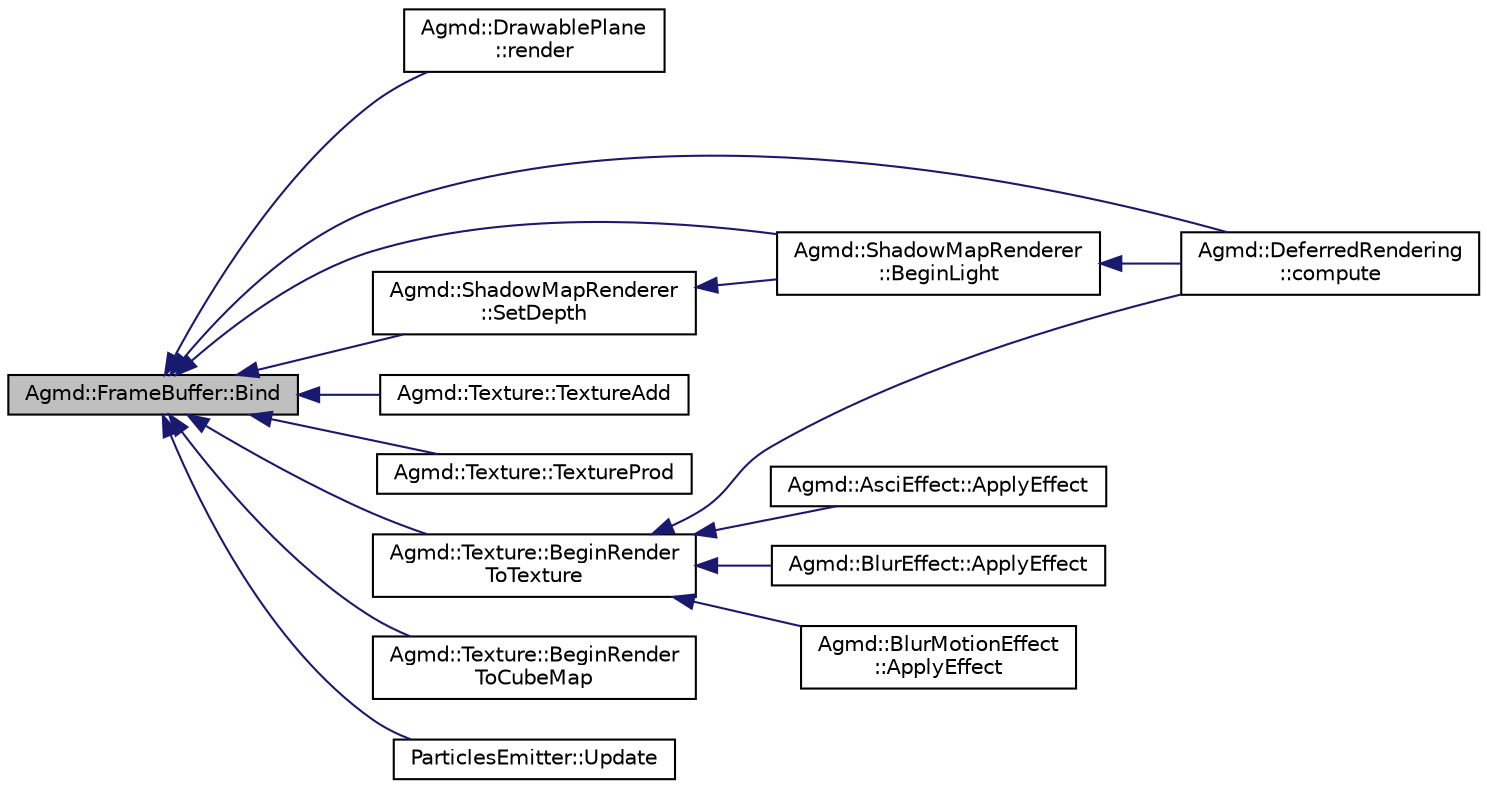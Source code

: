 digraph "Agmd::FrameBuffer::Bind"
{
  edge [fontname="Helvetica",fontsize="10",labelfontname="Helvetica",labelfontsize="10"];
  node [fontname="Helvetica",fontsize="10",shape=record];
  rankdir="LR";
  Node1 [label="Agmd::FrameBuffer::Bind",height=0.2,width=0.4,color="black", fillcolor="grey75", style="filled" fontcolor="black"];
  Node1 -> Node2 [dir="back",color="midnightblue",fontsize="10",style="solid",fontname="Helvetica"];
  Node2 [label="Agmd::DrawablePlane\l::render",height=0.2,width=0.4,color="black", fillcolor="white", style="filled",URL="$class_agmd_1_1_drawable_plane.html#a0b7ad80f3bdb5bc7a38838ecc9f3c9af"];
  Node1 -> Node3 [dir="back",color="midnightblue",fontsize="10",style="solid",fontname="Helvetica"];
  Node3 [label="Agmd::DeferredRendering\l::compute",height=0.2,width=0.4,color="black", fillcolor="white", style="filled",URL="$class_agmd_1_1_deferred_rendering.html#a515c1e13b229417261fa43f77e594076"];
  Node1 -> Node4 [dir="back",color="midnightblue",fontsize="10",style="solid",fontname="Helvetica"];
  Node4 [label="Agmd::ShadowMapRenderer\l::BeginLight",height=0.2,width=0.4,color="black", fillcolor="white", style="filled",URL="$class_agmd_1_1_shadow_map_renderer.html#a65a0e1acfcf542199e9c3adf3f35d858"];
  Node4 -> Node3 [dir="back",color="midnightblue",fontsize="10",style="solid",fontname="Helvetica"];
  Node1 -> Node5 [dir="back",color="midnightblue",fontsize="10",style="solid",fontname="Helvetica"];
  Node5 [label="Agmd::ShadowMapRenderer\l::SetDepth",height=0.2,width=0.4,color="black", fillcolor="white", style="filled",URL="$class_agmd_1_1_shadow_map_renderer.html#ada9b1959737d3185751cb0e19b3da07c"];
  Node5 -> Node4 [dir="back",color="midnightblue",fontsize="10",style="solid",fontname="Helvetica"];
  Node1 -> Node6 [dir="back",color="midnightblue",fontsize="10",style="solid",fontname="Helvetica"];
  Node6 [label="Agmd::Texture::TextureAdd",height=0.2,width=0.4,color="black", fillcolor="white", style="filled",URL="$class_agmd_1_1_texture.html#a12159c3ef9493e7a82879d8a727c4367"];
  Node1 -> Node7 [dir="back",color="midnightblue",fontsize="10",style="solid",fontname="Helvetica"];
  Node7 [label="Agmd::Texture::TextureProd",height=0.2,width=0.4,color="black", fillcolor="white", style="filled",URL="$class_agmd_1_1_texture.html#a0a6c56f3146829d69f1c0fe5a1bd790a"];
  Node1 -> Node8 [dir="back",color="midnightblue",fontsize="10",style="solid",fontname="Helvetica"];
  Node8 [label="Agmd::Texture::BeginRender\lToTexture",height=0.2,width=0.4,color="black", fillcolor="white", style="filled",URL="$class_agmd_1_1_texture.html#ad83edff18d06c385dbe996acc05d1d08"];
  Node8 -> Node9 [dir="back",color="midnightblue",fontsize="10",style="solid",fontname="Helvetica"];
  Node9 [label="Agmd::AsciEffect::ApplyEffect",height=0.2,width=0.4,color="black", fillcolor="white", style="filled",URL="$class_agmd_1_1_asci_effect.html#ac00621025bf283158a57290eff9829e6"];
  Node8 -> Node10 [dir="back",color="midnightblue",fontsize="10",style="solid",fontname="Helvetica"];
  Node10 [label="Agmd::BlurEffect::ApplyEffect",height=0.2,width=0.4,color="black", fillcolor="white", style="filled",URL="$class_agmd_1_1_blur_effect.html#a5faf8cd49602dfc0b745b105d32c0e1f"];
  Node8 -> Node11 [dir="back",color="midnightblue",fontsize="10",style="solid",fontname="Helvetica"];
  Node11 [label="Agmd::BlurMotionEffect\l::ApplyEffect",height=0.2,width=0.4,color="black", fillcolor="white", style="filled",URL="$class_agmd_1_1_blur_motion_effect.html#a6286d0c1aea5f9560fa0da698995addb"];
  Node8 -> Node3 [dir="back",color="midnightblue",fontsize="10",style="solid",fontname="Helvetica"];
  Node1 -> Node12 [dir="back",color="midnightblue",fontsize="10",style="solid",fontname="Helvetica"];
  Node12 [label="Agmd::Texture::BeginRender\lToCubeMap",height=0.2,width=0.4,color="black", fillcolor="white", style="filled",URL="$class_agmd_1_1_texture.html#a92ea7fe0b00e72d102f53544708ff2d1"];
  Node1 -> Node13 [dir="back",color="midnightblue",fontsize="10",style="solid",fontname="Helvetica"];
  Node13 [label="ParticlesEmitter::Update",height=0.2,width=0.4,color="black", fillcolor="white", style="filled",URL="$class_particles_emitter.html#a53c719f781fd5778e1982c70b44dc0d5"];
}
